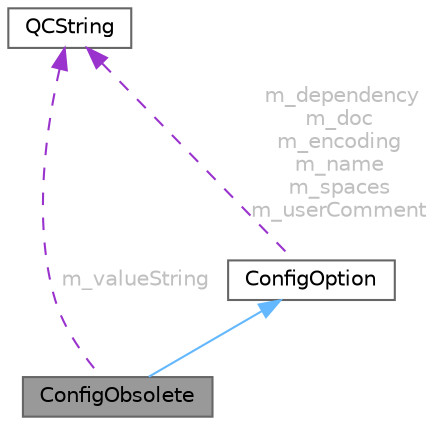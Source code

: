 digraph "ConfigObsolete"
{
 // INTERACTIVE_SVG=YES
 // LATEX_PDF_SIZE
  bgcolor="transparent";
  edge [fontname=Helvetica,fontsize=10,labelfontname=Helvetica,labelfontsize=10];
  node [fontname=Helvetica,fontsize=10,shape=box,height=0.2,width=0.4];
  Node1 [label="ConfigObsolete",height=0.2,width=0.4,color="gray40", fillcolor="grey60", style="filled", fontcolor="black",tooltip="Section marker for obsolete options."];
  Node2 -> Node1 [dir="back",color="steelblue1",style="solid",tooltip=" "];
  Node2 [label="ConfigOption",height=0.2,width=0.4,color="gray40", fillcolor="white", style="filled",URL="$d2/dd3/class_config_option.html",tooltip="Abstract base class for any configuration option."];
  Node3 -> Node2 [dir="back",color="darkorchid3",style="dashed",tooltip=" ",label=" m_dependency\nm_doc\nm_encoding\nm_name\nm_spaces\nm_userComment",fontcolor="grey" ];
  Node3 [label="QCString",height=0.2,width=0.4,color="gray40", fillcolor="white", style="filled",URL="$d9/d45/class_q_c_string.html",tooltip="This is an alternative implementation of QCString."];
  Node3 -> Node1 [dir="back",color="darkorchid3",style="dashed",tooltip=" ",label=" m_valueString",fontcolor="grey" ];
}
